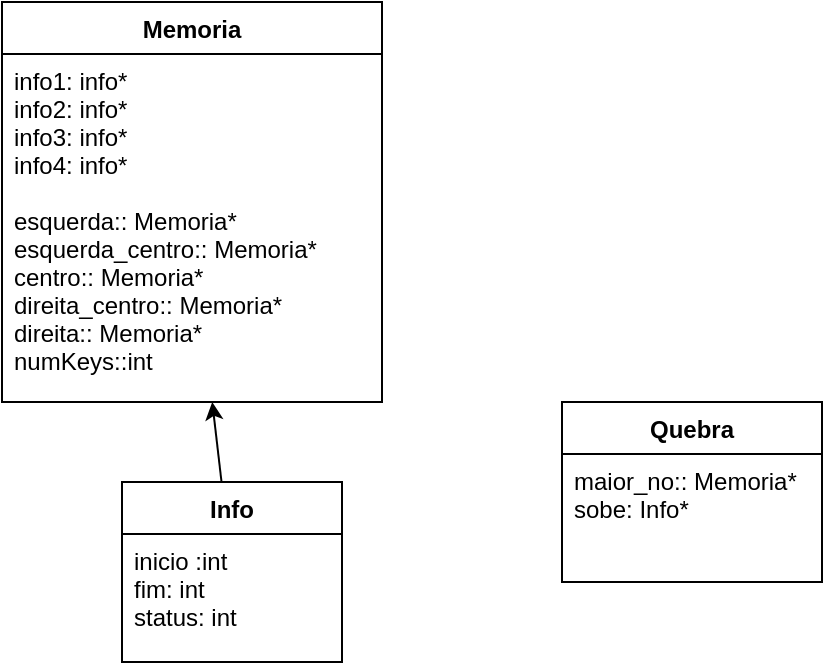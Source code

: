 <mxfile>
    <diagram id="nl-m6AWTzDYhIRUcZSfi" name="Page-1">
        <mxGraphModel dx="1770" dy="703" grid="1" gridSize="10" guides="1" tooltips="1" connect="1" arrows="1" fold="1" page="1" pageScale="1" pageWidth="827" pageHeight="1169" math="0" shadow="0">
            <root>
                <mxCell id="0"/>
                <mxCell id="1" parent="0"/>
                <mxCell id="6" style="edgeStyle=none;html=1;" edge="1" parent="1" source="2" target="5">
                    <mxGeometry relative="1" as="geometry"/>
                </mxCell>
                <mxCell id="2" value="Info" style="swimlane;fontStyle=1;align=center;verticalAlign=top;childLayout=stackLayout;horizontal=1;startSize=26;horizontalStack=0;resizeParent=1;resizeParentMax=0;resizeLast=0;collapsible=1;marginBottom=0;" vertex="1" parent="1">
                    <mxGeometry x="290" y="340" width="110" height="90" as="geometry"/>
                </mxCell>
                <mxCell id="3" value="inicio :int&#10;fim: int&#10;status: int" style="text;strokeColor=none;fillColor=none;align=left;verticalAlign=top;spacingLeft=4;spacingRight=4;overflow=hidden;rotatable=0;points=[[0,0.5],[1,0.5]];portConstraint=eastwest;" vertex="1" parent="2">
                    <mxGeometry y="26" width="110" height="64" as="geometry"/>
                </mxCell>
                <mxCell id="4" value="Memoria" style="swimlane;fontStyle=1;align=center;verticalAlign=top;childLayout=stackLayout;horizontal=1;startSize=26;horizontalStack=0;resizeParent=1;resizeParentMax=0;resizeLast=0;collapsible=1;marginBottom=0;" vertex="1" parent="1">
                    <mxGeometry x="230" y="100" width="190" height="200" as="geometry"/>
                </mxCell>
                <mxCell id="5" value="info1: info*&#10;info2: info*&#10;info3: info*&#10;info4: info*&#10;&#10;esquerda:: Memoria*&#10;esquerda_centro:: Memoria*&#10;centro:: Memoria*&#10;direita_centro:: Memoria*&#10;direita:: Memoria*&#10;numKeys::int " style="text;strokeColor=none;fillColor=none;align=left;verticalAlign=top;spacingLeft=4;spacingRight=4;overflow=hidden;rotatable=0;points=[[0,0.5],[1,0.5]];portConstraint=eastwest;" vertex="1" parent="4">
                    <mxGeometry y="26" width="190" height="174" as="geometry"/>
                </mxCell>
                <mxCell id="8" value="Quebra" style="swimlane;fontStyle=1;align=center;verticalAlign=top;childLayout=stackLayout;horizontal=1;startSize=26;horizontalStack=0;resizeParent=1;resizeParentMax=0;resizeLast=0;collapsible=1;marginBottom=0;" vertex="1" parent="1">
                    <mxGeometry x="510" y="300" width="130" height="90" as="geometry"/>
                </mxCell>
                <mxCell id="9" value="maior_no:: Memoria*&#10;sobe: Info*" style="text;strokeColor=none;fillColor=none;align=left;verticalAlign=top;spacingLeft=4;spacingRight=4;overflow=hidden;rotatable=0;points=[[0,0.5],[1,0.5]];portConstraint=eastwest;" vertex="1" parent="8">
                    <mxGeometry y="26" width="130" height="64" as="geometry"/>
                </mxCell>
            </root>
        </mxGraphModel>
    </diagram>
</mxfile>